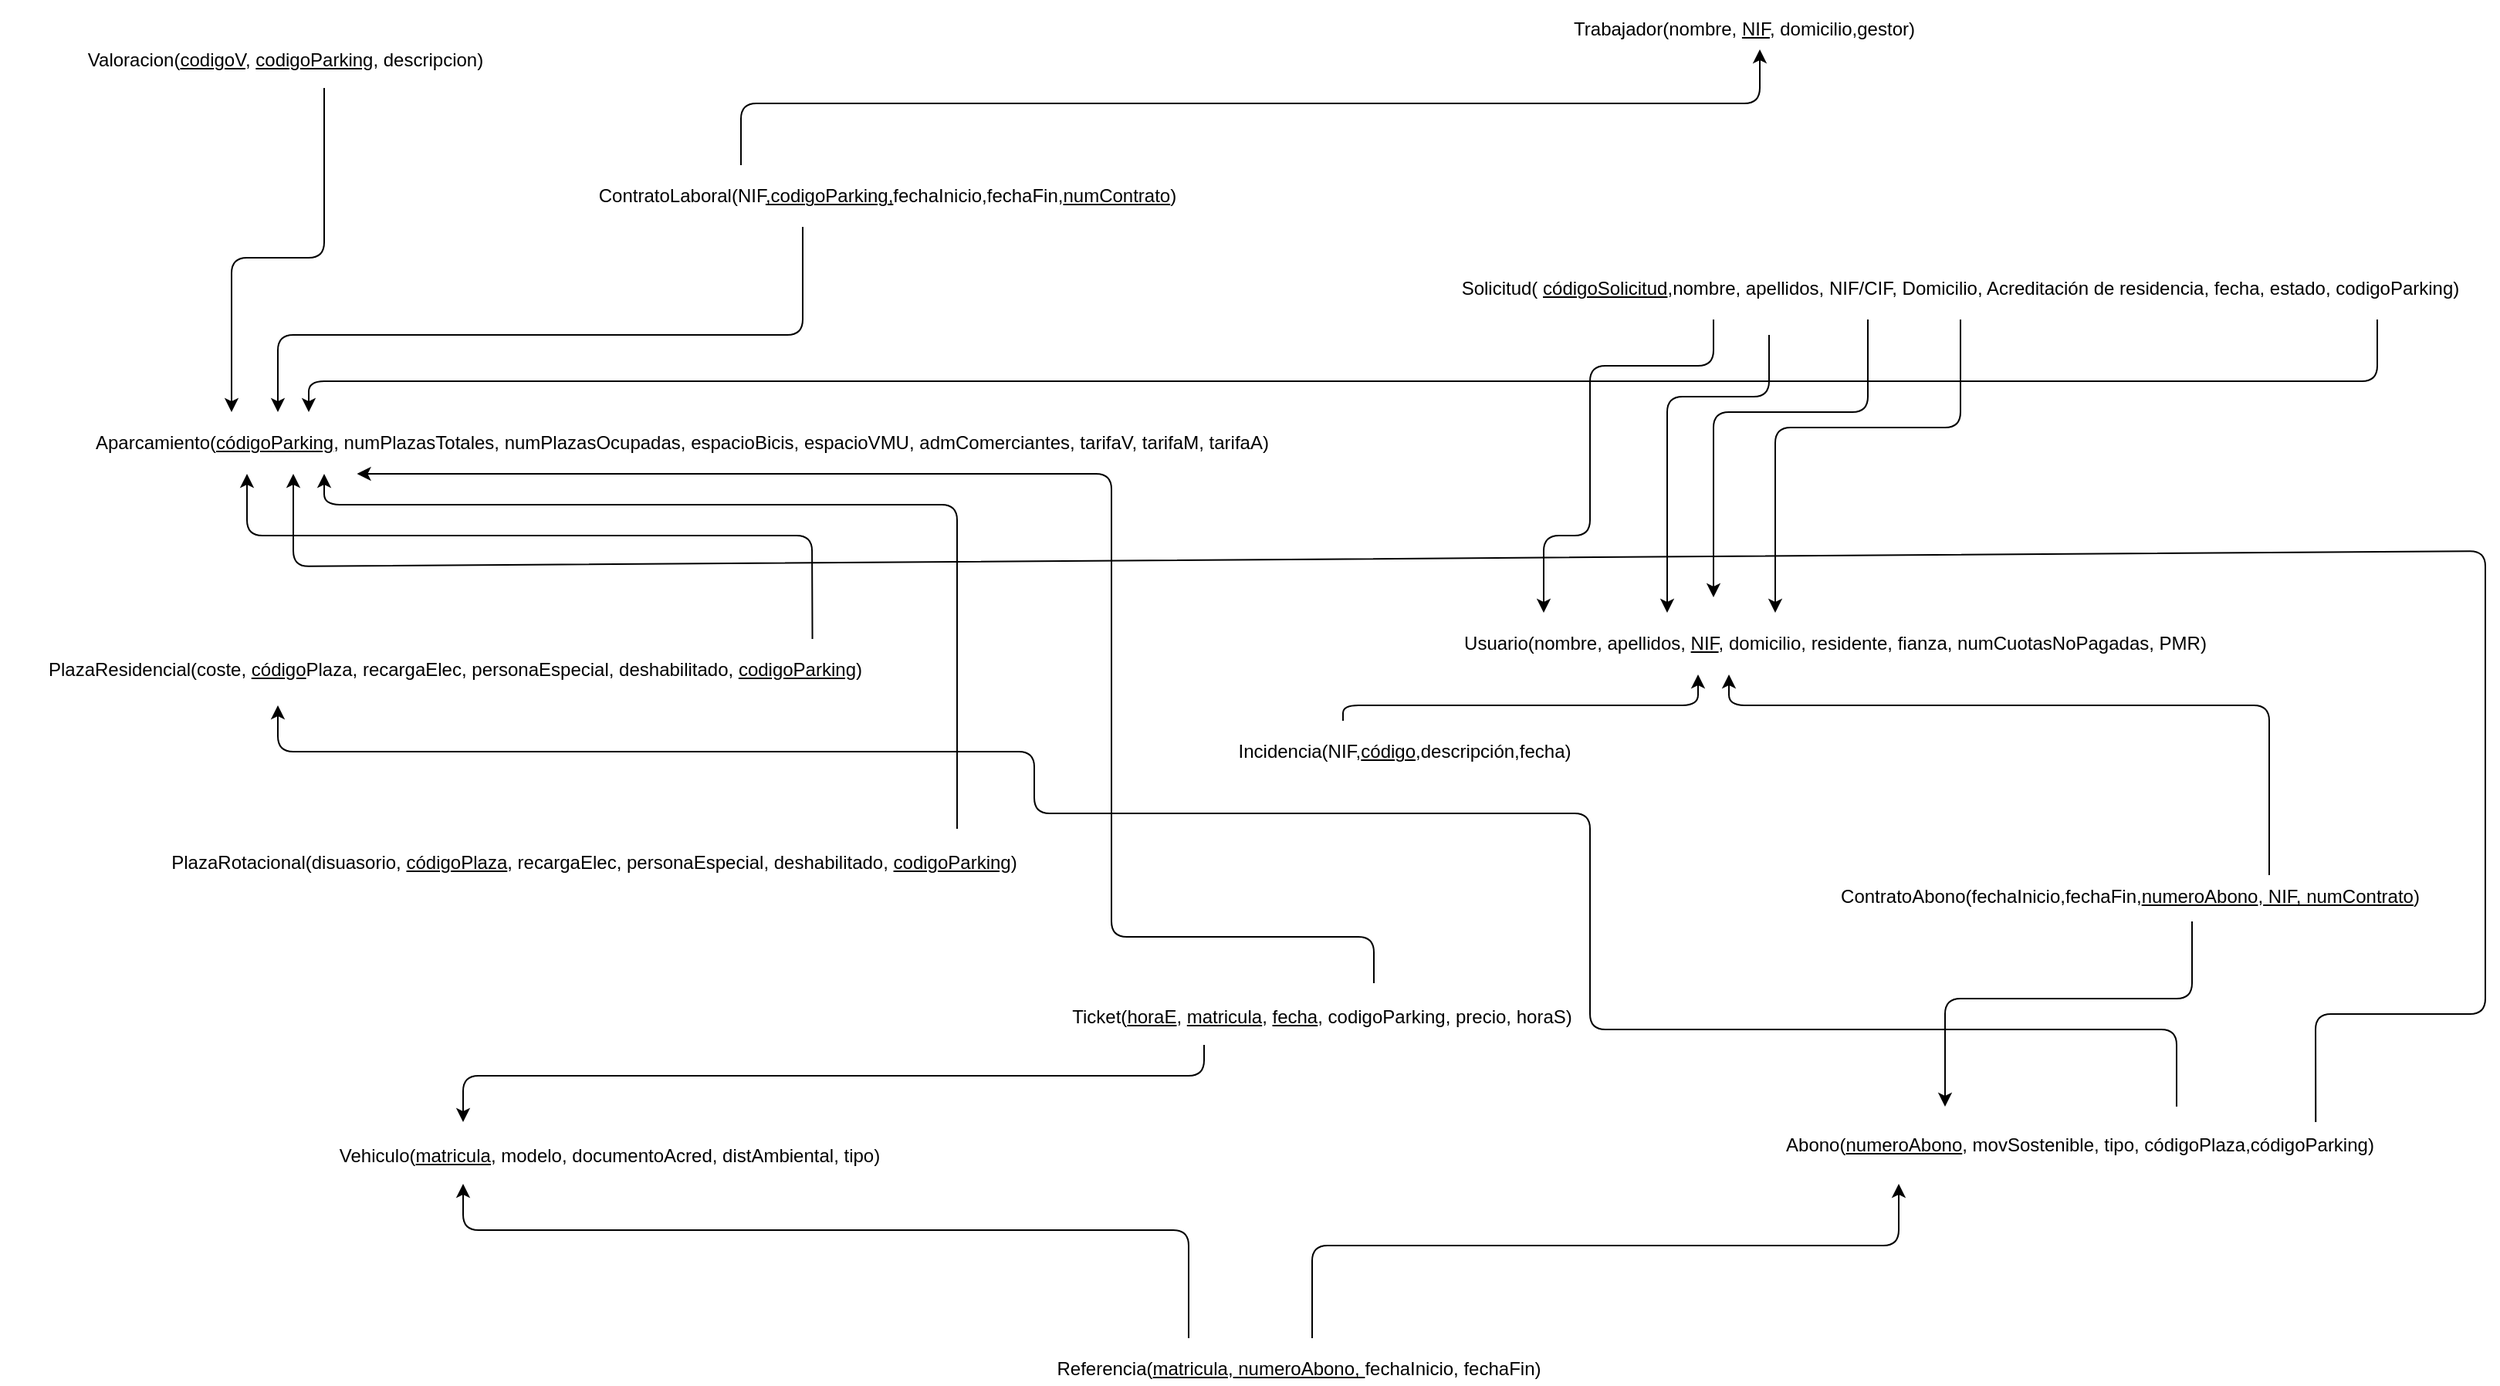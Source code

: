 <mxfile version="12.2.9" type="device" pages="1"><diagram id="I9IrVg-XSZB7Qn-Kv-cK" name="Page-1"><mxGraphModel dx="1902" dy="976" grid="1" gridSize="10" guides="1" tooltips="1" connect="1" arrows="1" fold="1" page="1" pageScale="1" pageWidth="827" pageHeight="1169" math="0" shadow="0"><root><mxCell id="0"/><mxCell id="1" parent="0"/><mxCell id="2ZlXiWUkkiC4Hj5eQH3b-12" value="Solicitud( &lt;u&gt;códigoSolicitud&lt;/u&gt;&lt;span style=&quot;text-decoration: none&quot;&gt;,nombre, apellidos, NIF/CIF, Domicilio, Acreditación de residencia, fecha, estado, codigoParking)&lt;/span&gt;" style="text;html=1;strokeColor=none;fillColor=none;align=center;verticalAlign=middle;whiteSpace=wrap;rounded=0;" parent="1" vertex="1"><mxGeometry x="940" y="190" width="680" height="20" as="geometry"/></mxCell><mxCell id="2ZlXiWUkkiC4Hj5eQH3b-13" value="&lt;div align=&quot;left&quot;&gt;&lt;span style=&quot;text-decoration: none&quot;&gt;Aparcamiento(&lt;/span&gt;&lt;u&gt;códigoParking&lt;/u&gt;&lt;span style=&quot;text-decoration: none&quot;&gt;,&lt;/span&gt;&lt;span style=&quot;text-decoration: none&quot;&gt; numPlazasTotales, numPlazasOcupadas,&lt;/span&gt;&lt;span style=&quot;text-decoration: none&quot;&gt;&amp;nbsp;espacioBicis, espacioVMU, admComerciantes, tarifaV, tarifaM, tarifaA&lt;/span&gt;&lt;span style=&quot;text-decoration: none&quot;&gt;)&lt;/span&gt;&lt;/div&gt;" style="text;html=1;resizable=0;points=[];autosize=1;align=left;verticalAlign=top;spacingTop=-4;" parent="1" vertex="1"><mxGeometry x="70" y="290" width="780" height="20" as="geometry"/></mxCell><mxCell id="2ZlXiWUkkiC4Hj5eQH3b-14" value="&lt;div align=&quot;left&quot;&gt;&lt;span style=&quot;text-decoration: none&quot;&gt;Abono(&lt;/span&gt;&lt;u&gt;numeroAbono&lt;/u&gt;&lt;span style=&quot;text-decoration: none&quot;&gt;, movSostenible, tipo, códigoPlaza,códigoParking)&lt;/span&gt;&lt;/div&gt;" style="text;html=1;strokeColor=none;fillColor=none;align=center;verticalAlign=middle;whiteSpace=wrap;rounded=0;" parent="1" vertex="1"><mxGeometry x="1154" y="740" width="407" height="30" as="geometry"/></mxCell><mxCell id="2ZlXiWUkkiC4Hj5eQH3b-15" value="&lt;span style=&quot;text-decoration: none&quot;&gt;ContratoAbono(fechaInicio,fechaFin,&lt;/span&gt;&lt;u&gt;numeroAbono&lt;/u&gt;&lt;span style=&quot;text-decoration: none&quot;&gt;,&lt;/span&gt;&lt;u&gt;&amp;nbsp;NIF, numContrato&lt;/u&gt;&lt;span style=&quot;text-decoration: none&quot;&gt;)&lt;/span&gt;" style="text;html=1;strokeColor=none;fillColor=none;align=center;verticalAlign=middle;whiteSpace=wrap;rounded=0;" parent="1" vertex="1"><mxGeometry x="1195" y="584" width="390" height="20" as="geometry"/></mxCell><mxCell id="2ZlXiWUkkiC4Hj5eQH3b-16" value="&lt;p style=&quot;margin-bottom: 0cm ; line-height: 100%&quot; align=&quot;left&quot;&gt;&lt;span style=&quot;text-decoration: none&quot;&gt;PlazaResidencial(coste, &lt;/span&gt;&lt;u&gt;código&lt;/u&gt;&lt;span style=&quot;text-decoration: none&quot;&gt;Plaza, recargaElec, personaEspecial, deshabilitado, &lt;/span&gt;&lt;u&gt;codigoParking&lt;/u&gt;&lt;span style=&quot;text-decoration: none&quot;&gt;)&lt;/span&gt;&lt;/p&gt;" style="text;html=1;strokeColor=none;fillColor=none;align=center;verticalAlign=middle;whiteSpace=wrap;rounded=0;" parent="1" vertex="1"><mxGeometry x="10" y="430" width="590" height="20" as="geometry"/></mxCell><mxCell id="2ZlXiWUkkiC4Hj5eQH3b-21" value="&lt;p style=&quot;margin-bottom: 0cm ; line-height: 100%&quot;&gt;&lt;span style=&quot;text-decoration: none&quot;&gt;PlazaRotacional(disuasorio, &lt;/span&gt;&lt;u&gt;códigoPlaza&lt;/u&gt;&lt;span style=&quot;text-decoration: none&quot;&gt;, recargaElec, personaEspecial, deshabilitado, &lt;/span&gt;&lt;u&gt;codigoParking&lt;/u&gt;&lt;span style=&quot;text-decoration: none&quot;&gt;)&lt;/span&gt;&lt;/p&gt;" style="text;html=1;strokeColor=none;fillColor=none;align=center;verticalAlign=middle;whiteSpace=wrap;rounded=0;" parent="1" vertex="1"><mxGeometry x="60" y="560" width="670" height="10" as="geometry"/></mxCell><mxCell id="2ZlXiWUkkiC4Hj5eQH3b-22" value="&lt;span style=&quot;text-decoration: none&quot;&gt;Usuario(nombre, apellidos, &lt;/span&gt;&lt;u&gt;NIF&lt;/u&gt;&lt;span style=&quot;text-decoration: none&quot;&gt;, domicilio, residente, fianza, numCuotasNoPagadas, PMR)&lt;/span&gt;" style="text;html=1;strokeColor=none;fillColor=none;align=center;verticalAlign=middle;whiteSpace=wrap;rounded=0;" parent="1" vertex="1"><mxGeometry x="953.5" y="420" width="490" height="20" as="geometry"/></mxCell><mxCell id="2ZlXiWUkkiC4Hj5eQH3b-23" value="&lt;p style=&quot;margin-bottom: 0cm ; line-height: 100%&quot;&gt;&lt;span style=&quot;text-decoration: none&quot;&gt;Trabajador(nombre, &lt;/span&gt;&lt;u&gt;NIF&lt;/u&gt;&lt;span style=&quot;text-decoration: none&quot;&gt;, domicilio,gestor)&lt;/span&gt;&lt;/p&gt;" style="text;html=1;strokeColor=none;fillColor=none;align=center;verticalAlign=middle;whiteSpace=wrap;rounded=0;" parent="1" vertex="1"><mxGeometry x="1010" y="20" width="260" height="10" as="geometry"/></mxCell><mxCell id="2ZlXiWUkkiC4Hj5eQH3b-24" value="&lt;p style=&quot;margin-bottom: 0cm ; line-height: 100%&quot;&gt;&lt;span style=&quot;text-decoration: none&quot;&gt;Ticket(&lt;/span&gt;&lt;u&gt;horaE&lt;/u&gt;&lt;span style=&quot;text-decoration: none&quot;&gt;, &lt;/span&gt;&lt;u&gt;matricula&lt;/u&gt;&lt;span style=&quot;text-decoration: none&quot;&gt;, &lt;/span&gt;&lt;u&gt;fecha&lt;/u&gt;&lt;span style=&quot;text-decoration: none&quot;&gt;, codigoParking, precio, horaS)&lt;/span&gt;&lt;/p&gt;" style="text;html=1;strokeColor=none;fillColor=none;align=center;verticalAlign=middle;whiteSpace=wrap;rounded=0;" parent="1" vertex="1"><mxGeometry x="700" y="660" width="333" height="10" as="geometry"/></mxCell><mxCell id="2ZlXiWUkkiC4Hj5eQH3b-26" value="&lt;p style=&quot;margin-bottom: 0cm ; line-height: 100%&quot;&gt;&lt;span style=&quot;text-decoration: none&quot;&gt;Valoracion(&lt;/span&gt;&lt;u&gt;codigoV&lt;/u&gt;&lt;span style=&quot;text-decoration: none&quot;&gt;, &lt;/span&gt;&lt;u&gt;codigoParking&lt;/u&gt;&lt;span style=&quot;text-decoration: none&quot;&gt;, descripcion)&lt;/span&gt;&lt;/p&gt;" style="text;html=1;strokeColor=none;fillColor=none;align=center;verticalAlign=middle;whiteSpace=wrap;rounded=0;" parent="1" vertex="1"><mxGeometry x="45" y="40" width="300" height="10" as="geometry"/></mxCell><mxCell id="2ZlXiWUkkiC4Hj5eQH3b-27" value="&lt;p style=&quot;margin-bottom: 0cm ; line-height: 100%&quot;&gt;&lt;span style=&quot;text-decoration: none&quot;&gt;Vehiculo(&lt;/span&gt;&lt;u&gt;matricula&lt;/u&gt;&lt;span style=&quot;text-decoration: none&quot;&gt;, modelo, documentoAcred, distAmbiental, tipo&lt;/span&gt;&lt;span style=&quot;text-decoration: none&quot;&gt;)&lt;/span&gt;&lt;/p&gt;" style="text;html=1;strokeColor=none;fillColor=none;align=center;verticalAlign=middle;whiteSpace=wrap;rounded=0;" parent="1" vertex="1"><mxGeometry x="210" y="750" width="390" height="10" as="geometry"/></mxCell><mxCell id="2ZlXiWUkkiC4Hj5eQH3b-28" value="&lt;span style=&quot;text-decoration: none&quot;&gt;Referencia&lt;/span&gt;&lt;span style=&quot;text-decoration: none&quot;&gt;(&lt;/span&gt;&lt;u&gt;matricula&lt;/u&gt;&lt;span style=&quot;text-decoration: none&quot;&gt;,&lt;/span&gt;&lt;u&gt; numeroAbono, &lt;/u&gt;fechaInicio, fechaFin&lt;span style=&quot;text-decoration: none&quot;&gt;)&lt;/span&gt;" style="text;html=1;strokeColor=none;fillColor=none;align=center;verticalAlign=middle;whiteSpace=wrap;rounded=0;" parent="1" vertex="1"><mxGeometry x="670" y="890" width="363" height="20" as="geometry"/></mxCell><mxCell id="G0HUlT2vcON83zbuiVgl-4" value="" style="endArrow=classic;html=1;" parent="1" edge="1"><mxGeometry width="50" height="50" relative="1" as="geometry"><mxPoint x="530" y="160" as="sourcePoint"/><mxPoint x="190" y="280" as="targetPoint"/><Array as="points"><mxPoint x="530" y="160"/><mxPoint x="530" y="190"/><mxPoint x="530" y="230"/><mxPoint x="430" y="230"/><mxPoint x="280" y="230"/><mxPoint x="190" y="230"/><mxPoint x="190" y="260"/></Array></mxGeometry></mxCell><mxCell id="G0HUlT2vcON83zbuiVgl-14" value="" style="endArrow=classic;html=1;" parent="1" edge="1"><mxGeometry width="50" height="50" relative="1" as="geometry"><mxPoint x="220" y="70" as="sourcePoint"/><mxPoint x="160" y="280" as="targetPoint"/><Array as="points"><mxPoint x="220" y="90"/><mxPoint x="220" y="180"/><mxPoint x="160" y="180"/><mxPoint x="160" y="230"/><mxPoint x="160" y="250"/></Array></mxGeometry></mxCell><mxCell id="G0HUlT2vcON83zbuiVgl-17" value="Incidencia(NIF,&lt;u&gt;código&lt;/u&gt;,descripción,fecha)" style="text;html=1;strokeColor=none;fillColor=none;align=center;verticalAlign=middle;whiteSpace=wrap;rounded=0;" parent="1" vertex="1"><mxGeometry x="900" y="490" width="40" height="20" as="geometry"/></mxCell><mxCell id="G0HUlT2vcON83zbuiVgl-18" value="" style="endArrow=classic;html=1;" parent="1" edge="1"><mxGeometry width="50" height="50" relative="1" as="geometry"><mxPoint x="1480" y="580" as="sourcePoint"/><mxPoint x="1130" y="450" as="targetPoint"/><Array as="points"><mxPoint x="1480" y="470"/><mxPoint x="1130" y="470"/></Array></mxGeometry></mxCell><mxCell id="azdm0dHMtsbySCDP1iI7-3" value="" style="endArrow=classic;html=1;" parent="1" edge="1"><mxGeometry width="50" height="50" relative="1" as="geometry"><mxPoint x="490" y="120" as="sourcePoint"/><mxPoint x="1150" y="45" as="targetPoint"/><Array as="points"><mxPoint x="490" y="80"/><mxPoint x="1150" y="80"/></Array></mxGeometry></mxCell><mxCell id="azdm0dHMtsbySCDP1iI7-4" value="ContratoLaboral(NIF&lt;u&gt;,codigoParking,&lt;/u&gt;fechaInicio,fechaFin,&lt;u&gt;numContrato&lt;/u&gt;)" style="text;html=1;strokeColor=none;fillColor=none;align=center;verticalAlign=middle;whiteSpace=wrap;rounded=0;" parent="1" vertex="1"><mxGeometry x="390" y="130" width="390" height="20" as="geometry"/></mxCell><mxCell id="azdm0dHMtsbySCDP1iI7-6" value="" style="endArrow=classic;html=1;" parent="1" edge="1"><mxGeometry width="50" height="50" relative="1" as="geometry"><mxPoint x="1550" y="220" as="sourcePoint"/><mxPoint x="210" y="280" as="targetPoint"/><Array as="points"><mxPoint x="1550" y="220"/><mxPoint x="1550" y="260"/><mxPoint x="1160" y="260"/><mxPoint x="210" y="260"/></Array></mxGeometry></mxCell><mxCell id="HVN92zyPnA6csdTqlTCv-4" value="" style="endArrow=classic;html=1;exitX=0.892;exitY=-0.149;exitDx=0;exitDy=0;exitPerimeter=0;" edge="1" parent="1" source="2ZlXiWUkkiC4Hj5eQH3b-16"><mxGeometry width="50" height="50" relative="1" as="geometry"><mxPoint x="460" y="400" as="sourcePoint"/><mxPoint x="170" y="320" as="targetPoint"/><Array as="points"><mxPoint x="536" y="360"/><mxPoint x="170" y="360"/></Array></mxGeometry></mxCell><mxCell id="HVN92zyPnA6csdTqlTCv-5" value="" style="endArrow=classic;html=1;" edge="1" parent="1"><mxGeometry width="50" height="50" relative="1" as="geometry"><mxPoint x="630" y="550" as="sourcePoint"/><mxPoint x="220" y="320" as="targetPoint"/><Array as="points"><mxPoint x="630" y="340"/><mxPoint x="220" y="340"/></Array></mxGeometry></mxCell><mxCell id="HVN92zyPnA6csdTqlTCv-6" value="" style="endArrow=classic;html=1;" edge="1" parent="1"><mxGeometry width="50" height="50" relative="1" as="geometry"><mxPoint x="780" y="880" as="sourcePoint"/><mxPoint x="310" y="780" as="targetPoint"/><Array as="points"><mxPoint x="780" y="810"/><mxPoint x="310" y="810"/></Array></mxGeometry></mxCell><mxCell id="HVN92zyPnA6csdTqlTCv-7" value="" style="endArrow=classic;html=1;" edge="1" parent="1"><mxGeometry width="50" height="50" relative="1" as="geometry"><mxPoint x="860" y="880" as="sourcePoint"/><mxPoint x="1240" y="780" as="targetPoint"/><Array as="points"><mxPoint x="860" y="820"/><mxPoint x="1240" y="820"/></Array></mxGeometry></mxCell><mxCell id="HVN92zyPnA6csdTqlTCv-8" value="" style="endArrow=classic;html=1;" edge="1" parent="1"><mxGeometry width="50" height="50" relative="1" as="geometry"><mxPoint x="1430" y="610" as="sourcePoint"/><mxPoint x="1270" y="730" as="targetPoint"/><Array as="points"><mxPoint x="1430" y="660"/><mxPoint x="1270" y="660"/></Array></mxGeometry></mxCell><mxCell id="HVN92zyPnA6csdTqlTCv-9" value="" style="endArrow=classic;html=1;" edge="1" parent="1"><mxGeometry width="50" height="50" relative="1" as="geometry"><mxPoint x="790" y="690" as="sourcePoint"/><mxPoint x="310" y="740" as="targetPoint"/><Array as="points"><mxPoint x="790" y="710"/><mxPoint x="310" y="710"/></Array></mxGeometry></mxCell><mxCell id="HVN92zyPnA6csdTqlTCv-10" value="" style="endArrow=classic;html=1;" edge="1" parent="1"><mxGeometry width="50" height="50" relative="1" as="geometry"><mxPoint x="880" y="480" as="sourcePoint"/><mxPoint x="1110" y="450" as="targetPoint"/><Array as="points"><mxPoint x="880" y="470"/><mxPoint x="1110" y="470"/></Array></mxGeometry></mxCell><mxCell id="HVN92zyPnA6csdTqlTCv-12" value="" style="endArrow=classic;html=1;" edge="1" parent="1"><mxGeometry width="50" height="50" relative="1" as="geometry"><mxPoint x="1120" y="220" as="sourcePoint"/><mxPoint x="1010" y="410" as="targetPoint"/><Array as="points"><mxPoint x="1120" y="250"/><mxPoint x="1040" y="250"/><mxPoint x="1040" y="360"/><mxPoint x="1010" y="360"/></Array></mxGeometry></mxCell><mxCell id="HVN92zyPnA6csdTqlTCv-13" value="" style="endArrow=classic;html=1;" edge="1" parent="1"><mxGeometry width="50" height="50" relative="1" as="geometry"><mxPoint x="1156" y="230" as="sourcePoint"/><mxPoint x="1090" y="410" as="targetPoint"/><Array as="points"><mxPoint x="1156" y="270"/><mxPoint x="1090" y="270"/></Array></mxGeometry></mxCell><mxCell id="HVN92zyPnA6csdTqlTCv-14" value="" style="endArrow=classic;html=1;" edge="1" parent="1"><mxGeometry width="50" height="50" relative="1" as="geometry"><mxPoint x="1220" y="220" as="sourcePoint"/><mxPoint x="1120" y="400" as="targetPoint"/><Array as="points"><mxPoint x="1220" y="280"/><mxPoint x="1120" y="280"/></Array></mxGeometry></mxCell><mxCell id="HVN92zyPnA6csdTqlTCv-15" value="" style="endArrow=classic;html=1;" edge="1" parent="1"><mxGeometry width="50" height="50" relative="1" as="geometry"><mxPoint x="1280" y="220" as="sourcePoint"/><mxPoint x="1160" y="410" as="targetPoint"/><Array as="points"><mxPoint x="1280" y="290"/><mxPoint x="1160" y="290"/></Array></mxGeometry></mxCell><mxCell id="HVN92zyPnA6csdTqlTCv-23" value="" style="endArrow=classic;html=1;" edge="1" parent="1"><mxGeometry width="50" height="50" relative="1" as="geometry"><mxPoint x="900" y="650" as="sourcePoint"/><mxPoint x="241.25" y="320" as="targetPoint"/><Array as="points"><mxPoint x="900" y="620"/><mxPoint x="730" y="620"/><mxPoint x="730" y="590"/><mxPoint x="730" y="320"/></Array></mxGeometry></mxCell><mxCell id="HVN92zyPnA6csdTqlTCv-24" value="" style="endArrow=classic;html=1;" edge="1" parent="1"><mxGeometry width="50" height="50" relative="1" as="geometry"><mxPoint x="1420" y="730" as="sourcePoint"/><mxPoint x="190" y="470" as="targetPoint"/><Array as="points"><mxPoint x="1420" y="680"/><mxPoint x="1040" y="680"/><mxPoint x="1040" y="540"/><mxPoint x="680" y="540"/><mxPoint x="680" y="500"/><mxPoint x="190" y="500"/></Array></mxGeometry></mxCell><mxCell id="HVN92zyPnA6csdTqlTCv-25" value="" style="endArrow=classic;html=1;exitX=0.875;exitY=0;exitDx=0;exitDy=0;exitPerimeter=0;" edge="1" parent="1" source="2ZlXiWUkkiC4Hj5eQH3b-14"><mxGeometry width="50" height="50" relative="1" as="geometry"><mxPoint x="260" y="420" as="sourcePoint"/><mxPoint x="200" y="320" as="targetPoint"/><Array as="points"><mxPoint x="1510" y="670"/><mxPoint x="1620" y="670"/><mxPoint x="1620" y="370"/><mxPoint x="200" y="380"/></Array></mxGeometry></mxCell></root></mxGraphModel></diagram></mxfile>
